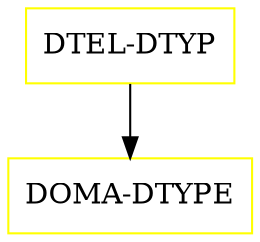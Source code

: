 digraph G {
  "DTEL-DTYP" [shape=box,color=yellow];
  "DOMA-DTYPE" [shape=box,color=yellow,URL="./DOMA_DTYPE.html"];
  "DTEL-DTYP" -> "DOMA-DTYPE";
}
